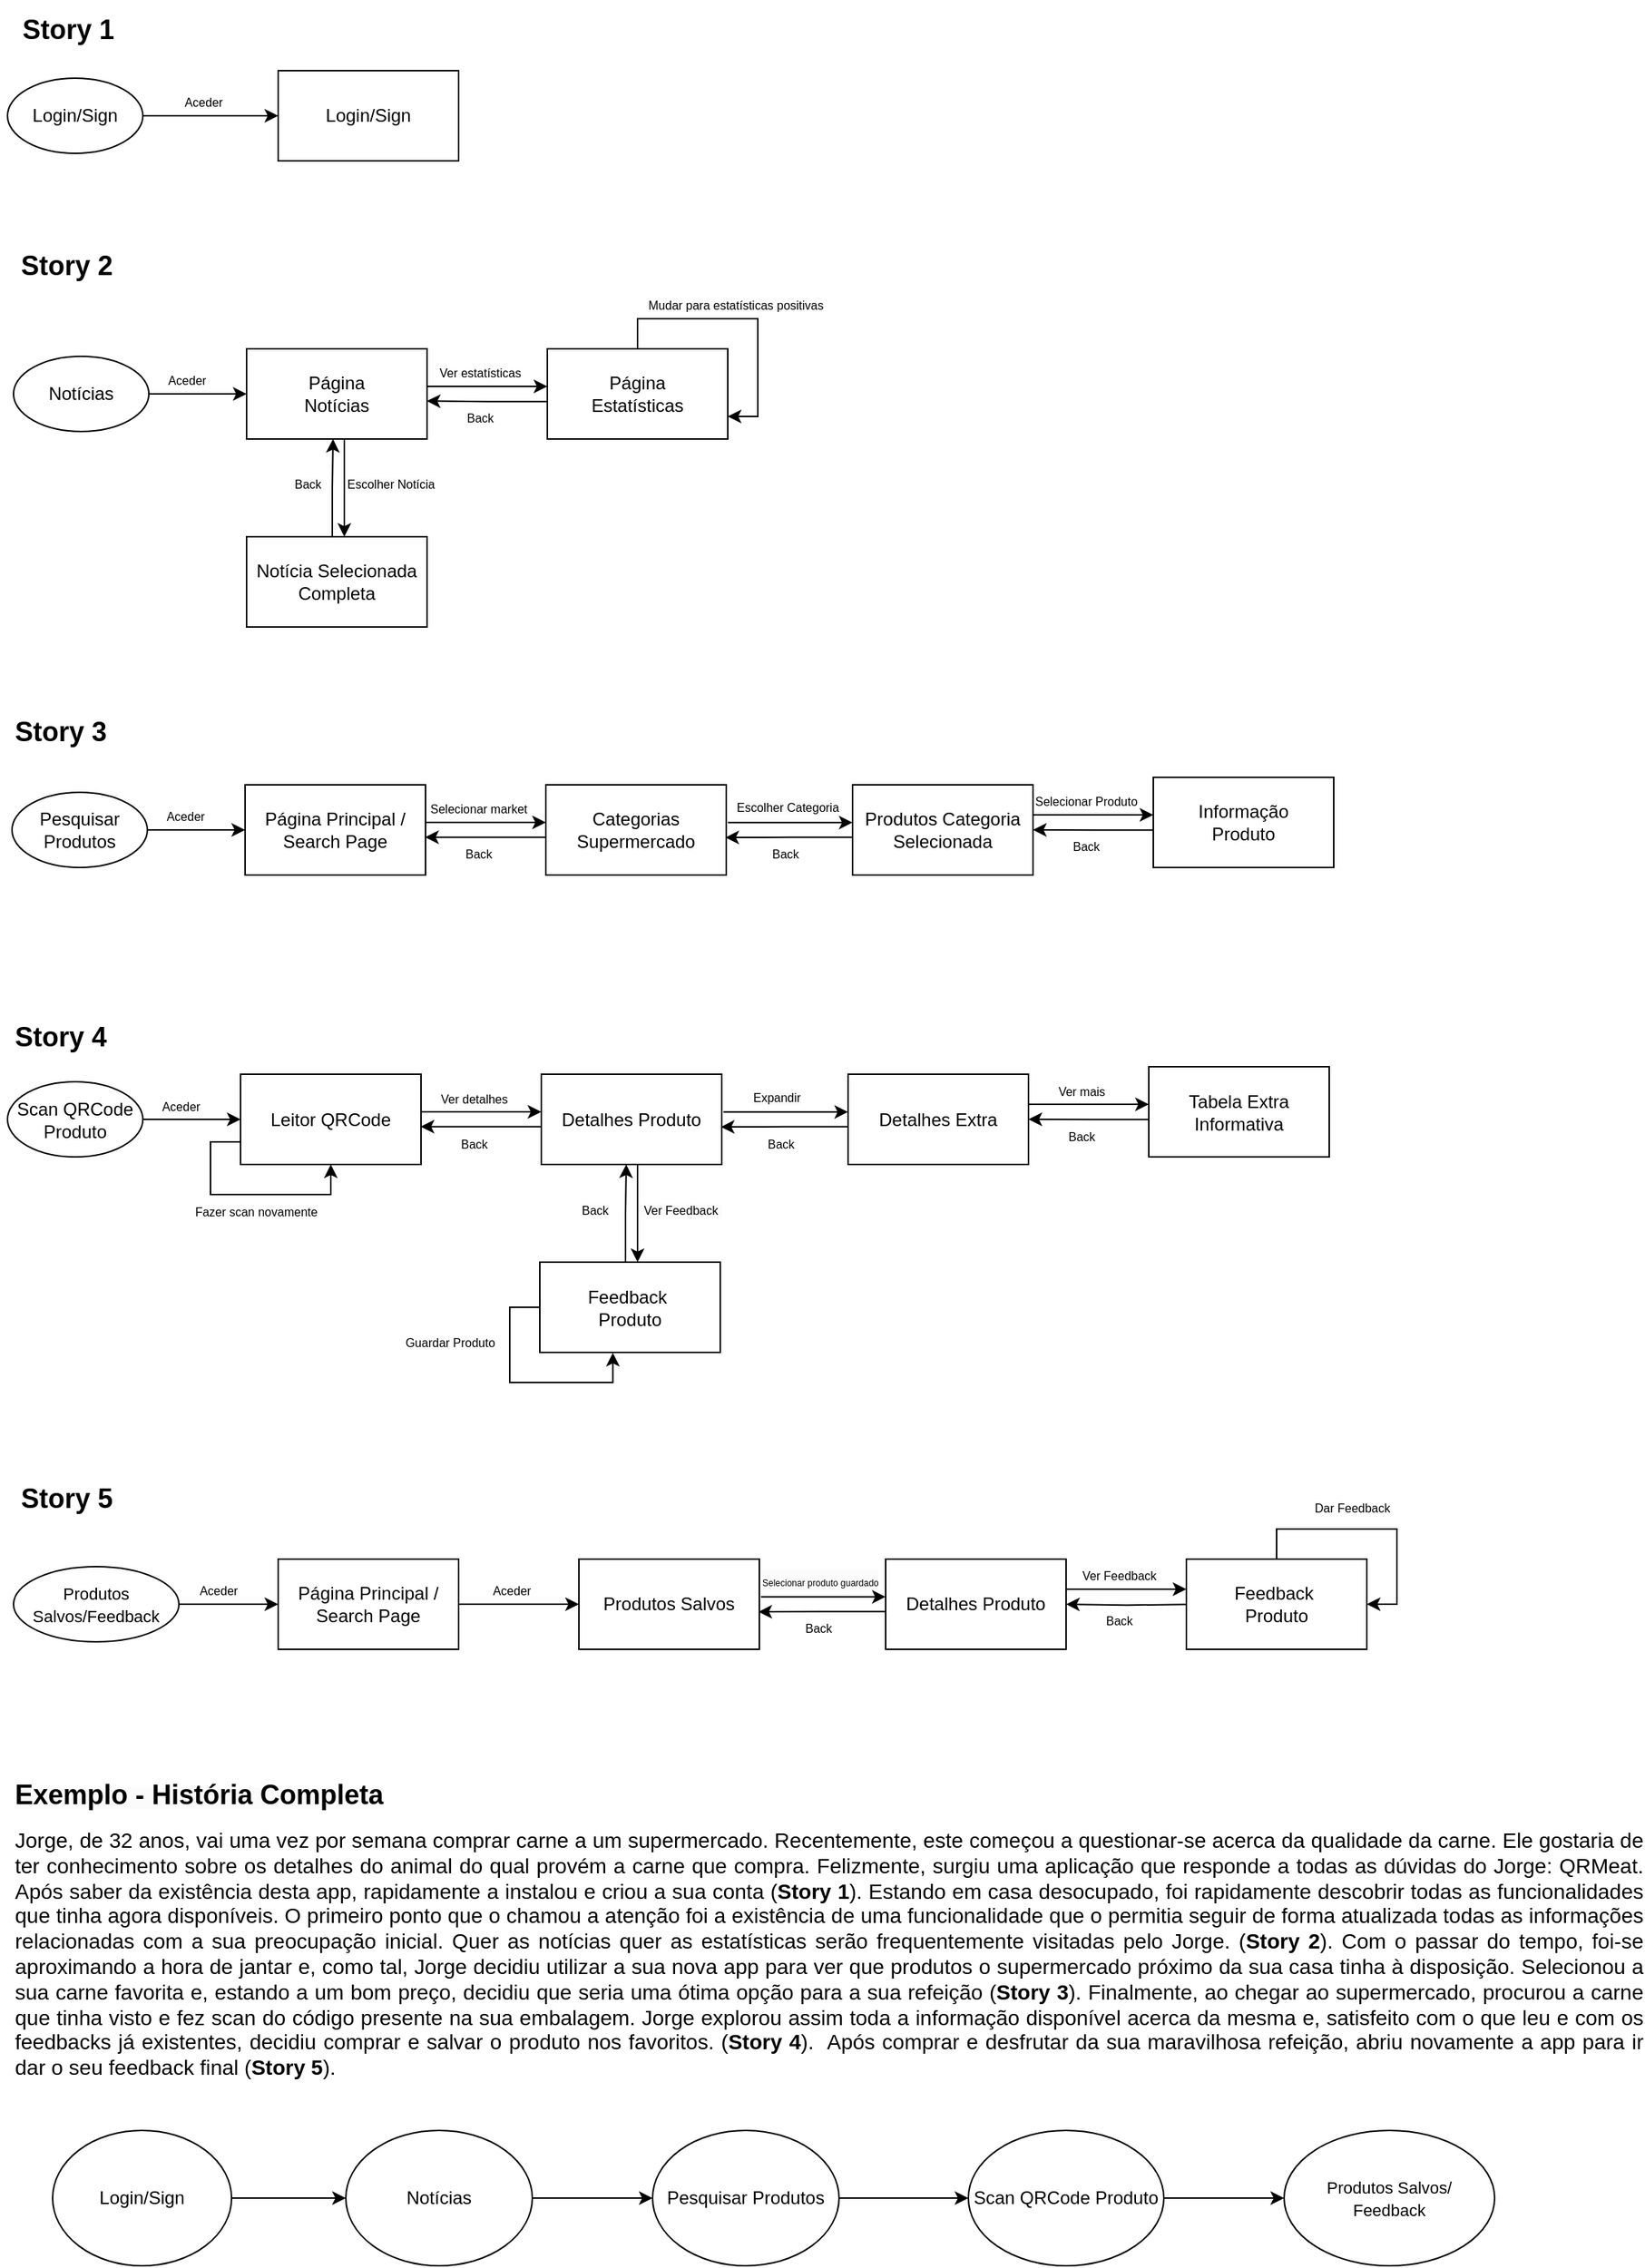 <mxfile version="24.2.3" type="google">
  <diagram name="Página-1" id="BfALUsEX3Otc0U0BP-el">
    <mxGraphModel dx="1643" dy="700" grid="1" gridSize="10" guides="1" tooltips="1" connect="1" arrows="1" fold="1" page="1" pageScale="1" pageWidth="1169" pageHeight="1654" math="0" shadow="0">
      <root>
        <mxCell id="0" />
        <mxCell id="1" parent="0" />
        <mxCell id="qHd36HjmuWvCK6pgJUqW-3" value="" style="edgeStyle=orthogonalEdgeStyle;rounded=0;orthogonalLoop=1;jettySize=auto;html=1;" parent="1" source="qHd36HjmuWvCK6pgJUqW-1" target="qHd36HjmuWvCK6pgJUqW-2" edge="1">
          <mxGeometry relative="1" as="geometry" />
        </mxCell>
        <mxCell id="qHd36HjmuWvCK6pgJUqW-1" value="Login/Sign" style="ellipse;whiteSpace=wrap;html=1;" parent="1" vertex="1">
          <mxGeometry x="31" y="75" width="90" height="50" as="geometry" />
        </mxCell>
        <mxCell id="qHd36HjmuWvCK6pgJUqW-2" value="Login/Sign" style="whiteSpace=wrap;html=1;" parent="1" vertex="1">
          <mxGeometry x="211" y="70" width="120" height="60" as="geometry" />
        </mxCell>
        <mxCell id="qHd36HjmuWvCK6pgJUqW-4" value="&lt;font style=&quot;font-size: 8px;&quot;&gt;Aceder&lt;/font&gt;" style="text;html=1;align=center;verticalAlign=middle;resizable=0;points=[];autosize=1;strokeColor=none;fillColor=none;" parent="1" vertex="1">
          <mxGeometry x="136" y="75" width="50" height="30" as="geometry" />
        </mxCell>
        <mxCell id="qHd36HjmuWvCK6pgJUqW-8" value="" style="edgeStyle=orthogonalEdgeStyle;rounded=0;orthogonalLoop=1;jettySize=auto;html=1;" parent="1" source="qHd36HjmuWvCK6pgJUqW-6" target="qHd36HjmuWvCK6pgJUqW-7" edge="1">
          <mxGeometry relative="1" as="geometry" />
        </mxCell>
        <mxCell id="qHd36HjmuWvCK6pgJUqW-6" value="Notícias" style="ellipse;whiteSpace=wrap;html=1;" parent="1" vertex="1">
          <mxGeometry x="35" y="260" width="90" height="50" as="geometry" />
        </mxCell>
        <mxCell id="qHd36HjmuWvCK6pgJUqW-10" value="" style="edgeStyle=orthogonalEdgeStyle;rounded=0;orthogonalLoop=1;jettySize=auto;html=1;" parent="1" source="qHd36HjmuWvCK6pgJUqW-7" target="qHd36HjmuWvCK6pgJUqW-9" edge="1">
          <mxGeometry relative="1" as="geometry">
            <Array as="points">
              <mxPoint x="365" y="280" />
              <mxPoint x="365" y="280" />
            </Array>
          </mxGeometry>
        </mxCell>
        <mxCell id="qHd36HjmuWvCK6pgJUqW-18" style="edgeStyle=orthogonalEdgeStyle;rounded=0;orthogonalLoop=1;jettySize=auto;html=1;" parent="1" edge="1">
          <mxGeometry relative="1" as="geometry">
            <mxPoint x="255" y="380.0" as="targetPoint" />
            <mxPoint x="255" y="315.0" as="sourcePoint" />
            <Array as="points">
              <mxPoint x="255" y="350" />
              <mxPoint x="255" y="350" />
            </Array>
          </mxGeometry>
        </mxCell>
        <mxCell id="qHd36HjmuWvCK6pgJUqW-7" value="&lt;div&gt;&lt;br&gt;&lt;/div&gt;&lt;div&gt;Página&lt;/div&gt;&lt;div&gt;Notícias&lt;/div&gt;&lt;div&gt;&lt;br&gt;&lt;/div&gt;" style="whiteSpace=wrap;html=1;" parent="1" vertex="1">
          <mxGeometry x="190" y="255" width="120" height="60" as="geometry" />
        </mxCell>
        <mxCell id="qHd36HjmuWvCK6pgJUqW-11" style="edgeStyle=orthogonalEdgeStyle;rounded=0;orthogonalLoop=1;jettySize=auto;html=1;entryX=0.999;entryY=0.579;entryDx=0;entryDy=0;entryPerimeter=0;exitX=0.003;exitY=0.585;exitDx=0;exitDy=0;exitPerimeter=0;" parent="1" source="qHd36HjmuWvCK6pgJUqW-9" target="qHd36HjmuWvCK6pgJUqW-7" edge="1">
          <mxGeometry relative="1" as="geometry">
            <mxPoint x="389" y="290" as="sourcePoint" />
            <mxPoint x="315" y="290" as="targetPoint" />
          </mxGeometry>
        </mxCell>
        <mxCell id="qHd36HjmuWvCK6pgJUqW-9" value="&lt;div&gt;&lt;br&gt;&lt;/div&gt;&lt;div&gt;Página&lt;/div&gt;&lt;div&gt;Estatísticas&lt;/div&gt;&lt;div&gt;&lt;br&gt;&lt;/div&gt;" style="whiteSpace=wrap;html=1;" parent="1" vertex="1">
          <mxGeometry x="390" y="255" width="120" height="60" as="geometry" />
        </mxCell>
        <mxCell id="qHd36HjmuWvCK6pgJUqW-12" value="&lt;font style=&quot;font-size: 8px;&quot;&gt;Ver estatísticas&lt;/font&gt;" style="text;html=1;align=center;verticalAlign=middle;resizable=0;points=[];autosize=1;strokeColor=none;fillColor=none;" parent="1" vertex="1">
          <mxGeometry x="305" y="255" width="80" height="30" as="geometry" />
        </mxCell>
        <mxCell id="qHd36HjmuWvCK6pgJUqW-13" value="&lt;font style=&quot;font-size: 8px;&quot;&gt;Back&lt;/font&gt;" style="text;html=1;align=center;verticalAlign=middle;resizable=0;points=[];autosize=1;strokeColor=none;fillColor=none;" parent="1" vertex="1">
          <mxGeometry x="325" y="285" width="40" height="30" as="geometry" />
        </mxCell>
        <mxCell id="qHd36HjmuWvCK6pgJUqW-14" value="&lt;span style=&quot;font-size: 8px;&quot;&gt;Aceder&lt;/span&gt;" style="text;html=1;align=center;verticalAlign=middle;resizable=0;points=[];autosize=1;strokeColor=none;fillColor=none;" parent="1" vertex="1">
          <mxGeometry x="125" y="260" width="50" height="30" as="geometry" />
        </mxCell>
        <mxCell id="qHd36HjmuWvCK6pgJUqW-16" style="edgeStyle=orthogonalEdgeStyle;rounded=0;orthogonalLoop=1;jettySize=auto;html=1;entryX=1;entryY=0.75;entryDx=0;entryDy=0;" parent="1" source="qHd36HjmuWvCK6pgJUqW-9" target="qHd36HjmuWvCK6pgJUqW-9" edge="1">
          <mxGeometry relative="1" as="geometry" />
        </mxCell>
        <mxCell id="qHd36HjmuWvCK6pgJUqW-17" value="&lt;font style=&quot;font-size: 8px;&quot;&gt;Mudar para estatísticas positivas&lt;/font&gt;" style="text;html=1;align=center;verticalAlign=middle;resizable=0;points=[];autosize=1;strokeColor=none;fillColor=none;" parent="1" vertex="1">
          <mxGeometry x="445" y="210" width="140" height="30" as="geometry" />
        </mxCell>
        <mxCell id="qHd36HjmuWvCK6pgJUqW-20" style="edgeStyle=orthogonalEdgeStyle;rounded=0;orthogonalLoop=1;jettySize=auto;html=1;entryX=0.458;entryY=1;entryDx=0;entryDy=0;entryPerimeter=0;" parent="1" edge="1">
          <mxGeometry relative="1" as="geometry">
            <mxPoint x="252.52" y="380" as="sourcePoint" />
            <mxPoint x="247.48" y="315" as="targetPoint" />
            <Array as="points">
              <mxPoint x="247" y="380" />
              <mxPoint x="247" y="348" />
              <mxPoint x="248" y="348" />
            </Array>
          </mxGeometry>
        </mxCell>
        <mxCell id="qHd36HjmuWvCK6pgJUqW-19" value="&lt;div&gt;Notícia Selecionada Completa&lt;/div&gt;" style="whiteSpace=wrap;html=1;" parent="1" vertex="1">
          <mxGeometry x="190" y="380" width="120" height="60" as="geometry" />
        </mxCell>
        <mxCell id="qHd36HjmuWvCK6pgJUqW-21" value="&lt;span style=&quot;color: rgb(0, 0, 0); font-family: Helvetica; font-size: 8px; font-style: normal; font-variant-ligatures: normal; font-variant-caps: normal; font-weight: 400; letter-spacing: normal; orphans: 2; text-align: center; text-indent: 0px; text-transform: none; widows: 2; word-spacing: 0px; -webkit-text-stroke-width: 0px; white-space: nowrap; background-color: rgb(251, 251, 251); text-decoration-thickness: initial; text-decoration-style: initial; text-decoration-color: initial; display: inline !important; float: none;&quot;&gt;Escolher Notícia&lt;/span&gt;" style="text;whiteSpace=wrap;html=1;" parent="1" vertex="1">
          <mxGeometry x="255" y="330" width="90" height="40" as="geometry" />
        </mxCell>
        <mxCell id="qHd36HjmuWvCK6pgJUqW-22" value="&lt;span style=&quot;color: rgb(0, 0, 0); font-family: Helvetica; font-size: 8px; font-style: normal; font-variant-ligatures: normal; font-variant-caps: normal; font-weight: 400; letter-spacing: normal; orphans: 2; text-align: center; text-indent: 0px; text-transform: none; widows: 2; word-spacing: 0px; -webkit-text-stroke-width: 0px; white-space: nowrap; background-color: rgb(251, 251, 251); text-decoration-thickness: initial; text-decoration-style: initial; text-decoration-color: initial; display: inline !important; float: none;&quot;&gt;Back&lt;/span&gt;" style="text;whiteSpace=wrap;html=1;" parent="1" vertex="1">
          <mxGeometry x="220" y="330" width="90" height="40" as="geometry" />
        </mxCell>
        <mxCell id="qHd36HjmuWvCK6pgJUqW-54" value="" style="edgeStyle=orthogonalEdgeStyle;rounded=0;orthogonalLoop=1;jettySize=auto;html=1;" parent="1" source="qHd36HjmuWvCK6pgJUqW-55" target="qHd36HjmuWvCK6pgJUqW-58" edge="1">
          <mxGeometry relative="1" as="geometry" />
        </mxCell>
        <mxCell id="qHd36HjmuWvCK6pgJUqW-55" value="Pesquisar Produtos" style="ellipse;whiteSpace=wrap;html=1;" parent="1" vertex="1">
          <mxGeometry x="34" y="550" width="90" height="50" as="geometry" />
        </mxCell>
        <mxCell id="qHd36HjmuWvCK6pgJUqW-56" value="" style="edgeStyle=orthogonalEdgeStyle;rounded=0;orthogonalLoop=1;jettySize=auto;html=1;" parent="1" source="qHd36HjmuWvCK6pgJUqW-58" target="qHd36HjmuWvCK6pgJUqW-60" edge="1">
          <mxGeometry relative="1" as="geometry">
            <Array as="points">
              <mxPoint x="364" y="570" />
              <mxPoint x="364" y="570" />
            </Array>
          </mxGeometry>
        </mxCell>
        <mxCell id="qHd36HjmuWvCK6pgJUqW-58" value="&lt;div&gt;Página Principal / Search Page&lt;/div&gt;" style="whiteSpace=wrap;html=1;" parent="1" vertex="1">
          <mxGeometry x="189" y="545" width="120" height="60" as="geometry" />
        </mxCell>
        <mxCell id="qHd36HjmuWvCK6pgJUqW-59" style="edgeStyle=orthogonalEdgeStyle;rounded=0;orthogonalLoop=1;jettySize=auto;html=1;entryX=0.998;entryY=0.581;entryDx=0;entryDy=0;entryPerimeter=0;exitX=0.042;exitY=0.581;exitDx=0;exitDy=0;exitPerimeter=0;" parent="1" source="qHd36HjmuWvCK6pgJUqW-60" target="qHd36HjmuWvCK6pgJUqW-58" edge="1">
          <mxGeometry relative="1" as="geometry">
            <mxPoint x="388" y="580" as="sourcePoint" />
            <mxPoint x="314" y="580" as="targetPoint" />
          </mxGeometry>
        </mxCell>
        <mxCell id="qHd36HjmuWvCK6pgJUqW-60" value="&lt;div&gt;Categorias Supermercado&lt;/div&gt;" style="whiteSpace=wrap;html=1;" parent="1" vertex="1">
          <mxGeometry x="389" y="545" width="120" height="60" as="geometry" />
        </mxCell>
        <mxCell id="qHd36HjmuWvCK6pgJUqW-61" value="&lt;font style=&quot;font-size: 8px;&quot;&gt;Selecionar market&lt;/font&gt;" style="text;html=1;align=center;verticalAlign=middle;resizable=0;points=[];autosize=1;strokeColor=none;fillColor=none;" parent="1" vertex="1">
          <mxGeometry x="299" y="545" width="90" height="30" as="geometry" />
        </mxCell>
        <mxCell id="qHd36HjmuWvCK6pgJUqW-62" value="&lt;font style=&quot;font-size: 8px;&quot;&gt;Back&lt;/font&gt;" style="text;html=1;align=center;verticalAlign=middle;resizable=0;points=[];autosize=1;strokeColor=none;fillColor=none;" parent="1" vertex="1">
          <mxGeometry x="324" y="575" width="40" height="30" as="geometry" />
        </mxCell>
        <mxCell id="qHd36HjmuWvCK6pgJUqW-63" value="&lt;span style=&quot;font-size: 8px;&quot;&gt;Aceder&lt;/span&gt;" style="text;html=1;align=center;verticalAlign=middle;resizable=0;points=[];autosize=1;strokeColor=none;fillColor=none;" parent="1" vertex="1">
          <mxGeometry x="124" y="550" width="50" height="30" as="geometry" />
        </mxCell>
        <mxCell id="qHd36HjmuWvCK6pgJUqW-81" value="&lt;span style=&quot;color: rgb(0, 0, 0); font-family: Helvetica; font-size: 8px; font-style: normal; font-variant-ligatures: normal; font-variant-caps: normal; font-weight: 400; letter-spacing: normal; orphans: 2; text-align: center; text-indent: 0px; text-transform: none; widows: 2; word-spacing: 0px; -webkit-text-stroke-width: 0px; white-space: nowrap; background-color: rgb(251, 251, 251); text-decoration-thickness: initial; text-decoration-style: initial; text-decoration-color: initial; display: inline !important; float: none;&quot;&gt;Escolher Categoria&lt;/span&gt;" style="text;whiteSpace=wrap;html=1;" parent="1" vertex="1">
          <mxGeometry x="514" y="545" width="90" height="40" as="geometry" />
        </mxCell>
        <mxCell id="qHd36HjmuWvCK6pgJUqW-87" value="" style="edgeStyle=orthogonalEdgeStyle;rounded=0;orthogonalLoop=1;jettySize=auto;html=1;exitX=1.009;exitY=0.418;exitDx=0;exitDy=0;exitPerimeter=0;" parent="1" source="qHd36HjmuWvCK6pgJUqW-60" target="qHd36HjmuWvCK6pgJUqW-89" edge="1">
          <mxGeometry relative="1" as="geometry">
            <Array as="points">
              <mxPoint x="574" y="570" />
              <mxPoint x="574" y="570" />
            </Array>
            <mxPoint x="514" y="570" as="sourcePoint" />
          </mxGeometry>
        </mxCell>
        <mxCell id="qHd36HjmuWvCK6pgJUqW-88" style="edgeStyle=orthogonalEdgeStyle;rounded=0;orthogonalLoop=1;jettySize=auto;html=1;exitX=0.042;exitY=0.581;exitDx=0;exitDy=0;exitPerimeter=0;entryX=0.995;entryY=0.584;entryDx=0;entryDy=0;entryPerimeter=0;" parent="1" source="qHd36HjmuWvCK6pgJUqW-89" target="qHd36HjmuWvCK6pgJUqW-60" edge="1">
          <mxGeometry relative="1" as="geometry">
            <mxPoint x="592" y="580" as="sourcePoint" />
            <mxPoint x="514" y="580" as="targetPoint" />
          </mxGeometry>
        </mxCell>
        <mxCell id="qHd36HjmuWvCK6pgJUqW-89" value="Produtos Categoria Selecionada" style="whiteSpace=wrap;html=1;" parent="1" vertex="1">
          <mxGeometry x="593" y="545" width="120" height="60" as="geometry" />
        </mxCell>
        <mxCell id="qHd36HjmuWvCK6pgJUqW-91" value="&lt;font style=&quot;font-size: 8px;&quot;&gt;Back&lt;/font&gt;" style="text;html=1;align=center;verticalAlign=middle;resizable=0;points=[];autosize=1;strokeColor=none;fillColor=none;" parent="1" vertex="1">
          <mxGeometry x="528" y="575" width="40" height="30" as="geometry" />
        </mxCell>
        <mxCell id="qHd36HjmuWvCK6pgJUqW-92" value="" style="edgeStyle=orthogonalEdgeStyle;rounded=0;orthogonalLoop=1;jettySize=auto;html=1;" parent="1" target="qHd36HjmuWvCK6pgJUqW-94" edge="1">
          <mxGeometry relative="1" as="geometry">
            <mxPoint x="713" y="565" as="sourcePoint" />
            <Array as="points">
              <mxPoint x="768" y="565" />
              <mxPoint x="768" y="565" />
            </Array>
          </mxGeometry>
        </mxCell>
        <mxCell id="qHd36HjmuWvCK6pgJUqW-93" style="edgeStyle=orthogonalEdgeStyle;rounded=0;orthogonalLoop=1;jettySize=auto;html=1;entryX=0.999;entryY=0.579;entryDx=0;entryDy=0;entryPerimeter=0;exitX=0.003;exitY=0.585;exitDx=0;exitDy=0;exitPerimeter=0;" parent="1" source="qHd36HjmuWvCK6pgJUqW-94" edge="1">
          <mxGeometry relative="1" as="geometry">
            <mxPoint x="792" y="575" as="sourcePoint" />
            <mxPoint x="713" y="575" as="targetPoint" />
          </mxGeometry>
        </mxCell>
        <mxCell id="qHd36HjmuWvCK6pgJUqW-94" value="&lt;div&gt;Informação&lt;/div&gt;&lt;div&gt;Produto&lt;/div&gt;" style="whiteSpace=wrap;html=1;" parent="1" vertex="1">
          <mxGeometry x="793" y="540" width="120" height="60" as="geometry" />
        </mxCell>
        <mxCell id="qHd36HjmuWvCK6pgJUqW-95" value="&lt;font style=&quot;font-size: 8px;&quot;&gt;Back&lt;/font&gt;" style="text;html=1;align=center;verticalAlign=middle;resizable=0;points=[];autosize=1;strokeColor=none;fillColor=none;" parent="1" vertex="1">
          <mxGeometry x="728" y="570" width="40" height="30" as="geometry" />
        </mxCell>
        <mxCell id="qHd36HjmuWvCK6pgJUqW-98" value="&lt;span style=&quot;font-size: 8px;&quot;&gt;Selecionar Produto&lt;/span&gt;" style="text;html=1;align=center;verticalAlign=middle;resizable=0;points=[];autosize=1;strokeColor=none;fillColor=none;" parent="1" vertex="1">
          <mxGeometry x="703" y="540" width="90" height="30" as="geometry" />
        </mxCell>
        <mxCell id="qHd36HjmuWvCK6pgJUqW-110" value="" style="edgeStyle=orthogonalEdgeStyle;rounded=0;orthogonalLoop=1;jettySize=auto;html=1;" parent="1" source="qHd36HjmuWvCK6pgJUqW-111" target="qHd36HjmuWvCK6pgJUqW-113" edge="1">
          <mxGeometry relative="1" as="geometry" />
        </mxCell>
        <mxCell id="qHd36HjmuWvCK6pgJUqW-111" value="Scan QRCode Produto" style="ellipse;whiteSpace=wrap;html=1;" parent="1" vertex="1">
          <mxGeometry x="31" y="742.5" width="90" height="50" as="geometry" />
        </mxCell>
        <mxCell id="qHd36HjmuWvCK6pgJUqW-112" value="" style="edgeStyle=orthogonalEdgeStyle;rounded=0;orthogonalLoop=1;jettySize=auto;html=1;" parent="1" source="qHd36HjmuWvCK6pgJUqW-113" target="qHd36HjmuWvCK6pgJUqW-115" edge="1">
          <mxGeometry relative="1" as="geometry">
            <Array as="points">
              <mxPoint x="361" y="762.5" />
              <mxPoint x="361" y="762.5" />
            </Array>
          </mxGeometry>
        </mxCell>
        <mxCell id="qHd36HjmuWvCK6pgJUqW-113" value="&lt;div&gt;Leitor QRCode&lt;/div&gt;" style="whiteSpace=wrap;html=1;" parent="1" vertex="1">
          <mxGeometry x="186" y="737.5" width="120" height="60" as="geometry" />
        </mxCell>
        <mxCell id="qHd36HjmuWvCK6pgJUqW-114" style="edgeStyle=orthogonalEdgeStyle;rounded=0;orthogonalLoop=1;jettySize=auto;html=1;entryX=0.998;entryY=0.581;entryDx=0;entryDy=0;entryPerimeter=0;exitX=0.042;exitY=0.581;exitDx=0;exitDy=0;exitPerimeter=0;" parent="1" source="qHd36HjmuWvCK6pgJUqW-115" target="qHd36HjmuWvCK6pgJUqW-113" edge="1">
          <mxGeometry relative="1" as="geometry">
            <mxPoint x="385" y="772.5" as="sourcePoint" />
            <mxPoint x="311" y="772.5" as="targetPoint" />
          </mxGeometry>
        </mxCell>
        <mxCell id="qHd36HjmuWvCK6pgJUqW-115" value="&lt;div&gt;Detalhes Produto&lt;/div&gt;" style="whiteSpace=wrap;html=1;" parent="1" vertex="1">
          <mxGeometry x="386" y="737.5" width="120" height="60" as="geometry" />
        </mxCell>
        <mxCell id="qHd36HjmuWvCK6pgJUqW-116" value="&lt;font style=&quot;font-size: 8px;&quot;&gt;Ver detalhes&lt;/font&gt;" style="text;html=1;align=center;verticalAlign=middle;resizable=0;points=[];autosize=1;strokeColor=none;fillColor=none;" parent="1" vertex="1">
          <mxGeometry x="306" y="737.5" width="70" height="30" as="geometry" />
        </mxCell>
        <mxCell id="qHd36HjmuWvCK6pgJUqW-117" value="&lt;font style=&quot;font-size: 8px;&quot;&gt;Back&lt;/font&gt;" style="text;html=1;align=center;verticalAlign=middle;resizable=0;points=[];autosize=1;strokeColor=none;fillColor=none;" parent="1" vertex="1">
          <mxGeometry x="321" y="767.5" width="40" height="30" as="geometry" />
        </mxCell>
        <mxCell id="qHd36HjmuWvCK6pgJUqW-118" value="&lt;span style=&quot;font-size: 8px;&quot;&gt;Aceder&lt;/span&gt;" style="text;html=1;align=center;verticalAlign=middle;resizable=0;points=[];autosize=1;strokeColor=none;fillColor=none;" parent="1" vertex="1">
          <mxGeometry x="121" y="742.5" width="50" height="30" as="geometry" />
        </mxCell>
        <mxCell id="qHd36HjmuWvCK6pgJUqW-119" value="&lt;span style=&quot;color: rgb(0, 0, 0); font-family: Helvetica; font-size: 8px; font-style: normal; font-variant-ligatures: normal; font-variant-caps: normal; font-weight: 400; letter-spacing: normal; orphans: 2; text-align: center; text-indent: 0px; text-transform: none; widows: 2; word-spacing: 0px; -webkit-text-stroke-width: 0px; white-space: nowrap; background-color: rgb(251, 251, 251); text-decoration-thickness: initial; text-decoration-style: initial; text-decoration-color: initial; display: inline !important; float: none;&quot;&gt;Expandir&lt;/span&gt;" style="text;whiteSpace=wrap;html=1;" parent="1" vertex="1">
          <mxGeometry x="525" y="737.5" width="90" height="40" as="geometry" />
        </mxCell>
        <mxCell id="qHd36HjmuWvCK6pgJUqW-120" value="" style="edgeStyle=orthogonalEdgeStyle;rounded=0;orthogonalLoop=1;jettySize=auto;html=1;exitX=1.009;exitY=0.418;exitDx=0;exitDy=0;exitPerimeter=0;" parent="1" source="qHd36HjmuWvCK6pgJUqW-115" target="qHd36HjmuWvCK6pgJUqW-122" edge="1">
          <mxGeometry relative="1" as="geometry">
            <Array as="points">
              <mxPoint x="571" y="762.5" />
              <mxPoint x="571" y="762.5" />
            </Array>
            <mxPoint x="511" y="762.5" as="sourcePoint" />
          </mxGeometry>
        </mxCell>
        <mxCell id="qHd36HjmuWvCK6pgJUqW-121" style="edgeStyle=orthogonalEdgeStyle;rounded=0;orthogonalLoop=1;jettySize=auto;html=1;exitX=0.042;exitY=0.581;exitDx=0;exitDy=0;exitPerimeter=0;entryX=0.995;entryY=0.584;entryDx=0;entryDy=0;entryPerimeter=0;" parent="1" source="qHd36HjmuWvCK6pgJUqW-122" target="qHd36HjmuWvCK6pgJUqW-115" edge="1">
          <mxGeometry relative="1" as="geometry">
            <mxPoint x="589" y="772.5" as="sourcePoint" />
            <mxPoint x="511" y="772.5" as="targetPoint" />
          </mxGeometry>
        </mxCell>
        <mxCell id="qHd36HjmuWvCK6pgJUqW-122" value="Detalhes Extra" style="whiteSpace=wrap;html=1;" parent="1" vertex="1">
          <mxGeometry x="590" y="737.5" width="120" height="60" as="geometry" />
        </mxCell>
        <mxCell id="qHd36HjmuWvCK6pgJUqW-123" value="&lt;font style=&quot;font-size: 8px;&quot;&gt;Back&lt;/font&gt;" style="text;html=1;align=center;verticalAlign=middle;resizable=0;points=[];autosize=1;strokeColor=none;fillColor=none;" parent="1" vertex="1">
          <mxGeometry x="525" y="767.5" width="40" height="30" as="geometry" />
        </mxCell>
        <mxCell id="qHd36HjmuWvCK6pgJUqW-124" value="" style="edgeStyle=orthogonalEdgeStyle;rounded=0;orthogonalLoop=1;jettySize=auto;html=1;" parent="1" target="qHd36HjmuWvCK6pgJUqW-126" edge="1">
          <mxGeometry relative="1" as="geometry">
            <mxPoint x="710" y="757.5" as="sourcePoint" />
            <Array as="points">
              <mxPoint x="765" y="757.5" />
              <mxPoint x="765" y="757.5" />
            </Array>
          </mxGeometry>
        </mxCell>
        <mxCell id="qHd36HjmuWvCK6pgJUqW-125" style="edgeStyle=orthogonalEdgeStyle;rounded=0;orthogonalLoop=1;jettySize=auto;html=1;entryX=0.999;entryY=0.579;entryDx=0;entryDy=0;entryPerimeter=0;exitX=0.003;exitY=0.585;exitDx=0;exitDy=0;exitPerimeter=0;" parent="1" source="qHd36HjmuWvCK6pgJUqW-126" edge="1">
          <mxGeometry relative="1" as="geometry">
            <mxPoint x="789" y="767.5" as="sourcePoint" />
            <mxPoint x="710" y="767.5" as="targetPoint" />
          </mxGeometry>
        </mxCell>
        <mxCell id="qHd36HjmuWvCK6pgJUqW-126" value="Tabela Extra Informativa" style="whiteSpace=wrap;html=1;" parent="1" vertex="1">
          <mxGeometry x="790" y="732.5" width="120" height="60" as="geometry" />
        </mxCell>
        <mxCell id="qHd36HjmuWvCK6pgJUqW-127" value="&lt;font style=&quot;font-size: 8px;&quot;&gt;Back&lt;/font&gt;" style="text;html=1;align=center;verticalAlign=middle;resizable=0;points=[];autosize=1;strokeColor=none;fillColor=none;" parent="1" vertex="1">
          <mxGeometry x="725" y="762.5" width="40" height="30" as="geometry" />
        </mxCell>
        <mxCell id="qHd36HjmuWvCK6pgJUqW-128" value="&lt;span style=&quot;font-size: 8px;&quot;&gt;Ver mais&lt;/span&gt;" style="text;html=1;align=center;verticalAlign=middle;resizable=0;points=[];autosize=1;strokeColor=none;fillColor=none;" parent="1" vertex="1">
          <mxGeometry x="720" y="732.5" width="50" height="30" as="geometry" />
        </mxCell>
        <mxCell id="qHd36HjmuWvCK6pgJUqW-131" style="edgeStyle=orthogonalEdgeStyle;rounded=0;orthogonalLoop=1;jettySize=auto;html=1;exitX=0;exitY=0.75;exitDx=0;exitDy=0;entryX=0.5;entryY=1;entryDx=0;entryDy=0;" parent="1" source="qHd36HjmuWvCK6pgJUqW-113" target="qHd36HjmuWvCK6pgJUqW-113" edge="1">
          <mxGeometry relative="1" as="geometry" />
        </mxCell>
        <mxCell id="qHd36HjmuWvCK6pgJUqW-132" value="&lt;span style=&quot;font-size: 8px;&quot;&gt;Fazer scan novamente&lt;/span&gt;" style="text;html=1;align=center;verticalAlign=middle;resizable=0;points=[];autosize=1;strokeColor=none;fillColor=none;" parent="1" vertex="1">
          <mxGeometry x="146" y="812.5" width="100" height="30" as="geometry" />
        </mxCell>
        <mxCell id="qHd36HjmuWvCK6pgJUqW-156" style="edgeStyle=orthogonalEdgeStyle;rounded=0;orthogonalLoop=1;jettySize=auto;html=1;exitX=1;exitY=0.5;exitDx=0;exitDy=0;entryX=0;entryY=0.5;entryDx=0;entryDy=0;" parent="1" source="qHd36HjmuWvCK6pgJUqW-134" target="qHd36HjmuWvCK6pgJUqW-136" edge="1">
          <mxGeometry relative="1" as="geometry" />
        </mxCell>
        <mxCell id="qHd36HjmuWvCK6pgJUqW-134" value="&lt;font style=&quot;font-size: 11px;&quot;&gt;Produtos Salvos/Feedback&lt;/font&gt;" style="ellipse;whiteSpace=wrap;html=1;" parent="1" vertex="1">
          <mxGeometry x="35" y="1065" width="110" height="50" as="geometry" />
        </mxCell>
        <mxCell id="qHd36HjmuWvCK6pgJUqW-135" value="" style="edgeStyle=orthogonalEdgeStyle;rounded=0;orthogonalLoop=1;jettySize=auto;html=1;" parent="1" source="qHd36HjmuWvCK6pgJUqW-136" target="qHd36HjmuWvCK6pgJUqW-138" edge="1">
          <mxGeometry relative="1" as="geometry">
            <Array as="points">
              <mxPoint x="375" y="1090.5" />
              <mxPoint x="375" y="1090.5" />
            </Array>
          </mxGeometry>
        </mxCell>
        <mxCell id="qHd36HjmuWvCK6pgJUqW-136" value="Página Principal / Search Page" style="whiteSpace=wrap;html=1;" parent="1" vertex="1">
          <mxGeometry x="211" y="1060" width="120" height="60" as="geometry" />
        </mxCell>
        <mxCell id="qHd36HjmuWvCK6pgJUqW-138" value="&lt;div&gt;Produtos Salvos&lt;/div&gt;" style="whiteSpace=wrap;html=1;" parent="1" vertex="1">
          <mxGeometry x="411" y="1060" width="120" height="60" as="geometry" />
        </mxCell>
        <mxCell id="qHd36HjmuWvCK6pgJUqW-139" value="&lt;font style=&quot;font-size: 8px;&quot;&gt;Aceder&lt;/font&gt;" style="text;html=1;align=center;verticalAlign=middle;resizable=0;points=[];autosize=1;strokeColor=none;fillColor=none;" parent="1" vertex="1">
          <mxGeometry x="341" y="1065" width="50" height="30" as="geometry" />
        </mxCell>
        <mxCell id="qHd36HjmuWvCK6pgJUqW-141" value="&lt;span style=&quot;font-size: 8px;&quot;&gt;Aceder&lt;/span&gt;" style="text;html=1;align=center;verticalAlign=middle;resizable=0;points=[];autosize=1;strokeColor=none;fillColor=none;" parent="1" vertex="1">
          <mxGeometry x="146" y="1065" width="50" height="30" as="geometry" />
        </mxCell>
        <mxCell id="qHd36HjmuWvCK6pgJUqW-142" value="&lt;span style=&quot;color: rgb(0, 0, 0); font-family: Helvetica; font-style: normal; font-variant-ligatures: normal; font-variant-caps: normal; font-weight: 400; letter-spacing: normal; orphans: 2; text-align: center; text-indent: 0px; text-transform: none; widows: 2; word-spacing: 0px; -webkit-text-stroke-width: 0px; white-space: nowrap; background-color: rgb(251, 251, 251); text-decoration-thickness: initial; text-decoration-style: initial; text-decoration-color: initial; float: none; display: inline !important;&quot;&gt;&lt;font style=&quot;font-size: 6px;&quot;&gt;Selecionar produto guardado&lt;/font&gt;&lt;/span&gt;" style="text;whiteSpace=wrap;html=1;" parent="1" vertex="1">
          <mxGeometry x="531" y="1060" width="90" height="40" as="geometry" />
        </mxCell>
        <mxCell id="qHd36HjmuWvCK6pgJUqW-143" value="" style="edgeStyle=orthogonalEdgeStyle;rounded=0;orthogonalLoop=1;jettySize=auto;html=1;exitX=1.009;exitY=0.418;exitDx=0;exitDy=0;exitPerimeter=0;" parent="1" source="qHd36HjmuWvCK6pgJUqW-138" target="qHd36HjmuWvCK6pgJUqW-145" edge="1">
          <mxGeometry relative="1" as="geometry">
            <Array as="points">
              <mxPoint x="596" y="1085" />
              <mxPoint x="596" y="1085" />
            </Array>
            <mxPoint x="536" y="1085" as="sourcePoint" />
          </mxGeometry>
        </mxCell>
        <mxCell id="qHd36HjmuWvCK6pgJUqW-144" style="edgeStyle=orthogonalEdgeStyle;rounded=0;orthogonalLoop=1;jettySize=auto;html=1;exitX=0.042;exitY=0.581;exitDx=0;exitDy=0;exitPerimeter=0;entryX=0.995;entryY=0.584;entryDx=0;entryDy=0;entryPerimeter=0;" parent="1" source="qHd36HjmuWvCK6pgJUqW-145" target="qHd36HjmuWvCK6pgJUqW-138" edge="1">
          <mxGeometry relative="1" as="geometry">
            <mxPoint x="614" y="1095" as="sourcePoint" />
            <mxPoint x="536" y="1095" as="targetPoint" />
          </mxGeometry>
        </mxCell>
        <mxCell id="qHd36HjmuWvCK6pgJUqW-145" value="Detalhes Produto" style="whiteSpace=wrap;html=1;" parent="1" vertex="1">
          <mxGeometry x="615" y="1060" width="120" height="60" as="geometry" />
        </mxCell>
        <mxCell id="qHd36HjmuWvCK6pgJUqW-146" value="&lt;font style=&quot;font-size: 8px;&quot;&gt;Back&lt;/font&gt;" style="text;html=1;align=center;verticalAlign=middle;resizable=0;points=[];autosize=1;strokeColor=none;fillColor=none;" parent="1" vertex="1">
          <mxGeometry x="550" y="1090" width="40" height="30" as="geometry" />
        </mxCell>
        <mxCell id="qHd36HjmuWvCK6pgJUqW-147" value="" style="edgeStyle=orthogonalEdgeStyle;rounded=0;orthogonalLoop=1;jettySize=auto;html=1;" parent="1" edge="1">
          <mxGeometry relative="1" as="geometry">
            <mxPoint x="735" y="1080" as="sourcePoint" />
            <Array as="points">
              <mxPoint x="790" y="1080" />
              <mxPoint x="790" y="1080" />
            </Array>
            <mxPoint x="815.0" y="1080.017" as="targetPoint" />
          </mxGeometry>
        </mxCell>
        <mxCell id="qHd36HjmuWvCK6pgJUqW-148" style="edgeStyle=orthogonalEdgeStyle;rounded=0;orthogonalLoop=1;jettySize=auto;html=1;entryX=0.999;entryY=0.579;entryDx=0;entryDy=0;entryPerimeter=0;exitX=0.003;exitY=0.585;exitDx=0;exitDy=0;exitPerimeter=0;" parent="1" edge="1">
          <mxGeometry relative="1" as="geometry">
            <mxPoint x="815.36" y="1090.1" as="sourcePoint" />
            <mxPoint x="735" y="1090" as="targetPoint" />
          </mxGeometry>
        </mxCell>
        <mxCell id="qHd36HjmuWvCK6pgJUqW-150" value="&lt;font style=&quot;font-size: 8px;&quot;&gt;Back&lt;/font&gt;" style="text;html=1;align=center;verticalAlign=middle;resizable=0;points=[];autosize=1;strokeColor=none;fillColor=none;" parent="1" vertex="1">
          <mxGeometry x="750" y="1085" width="40" height="30" as="geometry" />
        </mxCell>
        <mxCell id="qHd36HjmuWvCK6pgJUqW-151" value="&lt;span style=&quot;font-size: 8px;&quot;&gt;Ver Feedback&lt;/span&gt;" style="text;html=1;align=center;verticalAlign=middle;resizable=0;points=[];autosize=1;strokeColor=none;fillColor=none;" parent="1" vertex="1">
          <mxGeometry x="735" y="1055" width="70" height="30" as="geometry" />
        </mxCell>
        <mxCell id="qHd36HjmuWvCK6pgJUqW-157" value="Feedback&amp;nbsp;&lt;div&gt;Produto&lt;/div&gt;" style="whiteSpace=wrap;html=1;" parent="1" vertex="1">
          <mxGeometry x="815" y="1060" width="120" height="60" as="geometry" />
        </mxCell>
        <mxCell id="qHd36HjmuWvCK6pgJUqW-158" style="edgeStyle=orthogonalEdgeStyle;rounded=0;orthogonalLoop=1;jettySize=auto;html=1;entryX=1;entryY=0.5;entryDx=0;entryDy=0;" parent="1" source="qHd36HjmuWvCK6pgJUqW-157" target="qHd36HjmuWvCK6pgJUqW-157" edge="1">
          <mxGeometry relative="1" as="geometry" />
        </mxCell>
        <mxCell id="qHd36HjmuWvCK6pgJUqW-159" value="&lt;font style=&quot;font-size: 8px;&quot;&gt;Dar Feedback&lt;/font&gt;" style="text;html=1;align=center;verticalAlign=middle;resizable=0;points=[];autosize=1;strokeColor=none;fillColor=none;" parent="1" vertex="1">
          <mxGeometry x="890" y="1010" width="70" height="30" as="geometry" />
        </mxCell>
        <mxCell id="BG9Y11elM1JLswkqEMeN-1" value="&lt;b&gt;&lt;font style=&quot;font-size: 18px;&quot;&gt;Story 1&lt;/font&gt;&lt;/b&gt;" style="text;html=1;align=center;verticalAlign=middle;resizable=0;points=[];autosize=1;strokeColor=none;fillColor=none;" parent="1" vertex="1">
          <mxGeometry x="31" y="23" width="80" height="40" as="geometry" />
        </mxCell>
        <mxCell id="QggE5B4f3zU-u3unbCch-1" value="&lt;b&gt;&lt;font style=&quot;font-size: 18px;&quot;&gt;Story 2&lt;/font&gt;&lt;/b&gt;" style="text;html=1;align=center;verticalAlign=middle;resizable=0;points=[];autosize=1;strokeColor=none;fillColor=none;" vertex="1" parent="1">
          <mxGeometry x="30" y="180" width="80" height="40" as="geometry" />
        </mxCell>
        <mxCell id="QggE5B4f3zU-u3unbCch-2" value="&lt;b&gt;&lt;font style=&quot;font-size: 18px;&quot;&gt;Story 3&lt;/font&gt;&lt;/b&gt;" style="text;html=1;align=center;verticalAlign=middle;resizable=0;points=[];autosize=1;strokeColor=none;fillColor=none;" vertex="1" parent="1">
          <mxGeometry x="26" y="490" width="80" height="40" as="geometry" />
        </mxCell>
        <mxCell id="QggE5B4f3zU-u3unbCch-3" value="&lt;b&gt;&lt;font style=&quot;font-size: 18px;&quot;&gt;Story 4&lt;/font&gt;&lt;/b&gt;" style="text;html=1;align=center;verticalAlign=middle;resizable=0;points=[];autosize=1;strokeColor=none;fillColor=none;" vertex="1" parent="1">
          <mxGeometry x="26" y="692.5" width="80" height="40" as="geometry" />
        </mxCell>
        <mxCell id="QggE5B4f3zU-u3unbCch-4" value="&lt;b&gt;&lt;font style=&quot;font-size: 18px;&quot;&gt;Story 5&lt;/font&gt;&lt;/b&gt;" style="text;html=1;align=center;verticalAlign=middle;resizable=0;points=[];autosize=1;strokeColor=none;fillColor=none;" vertex="1" parent="1">
          <mxGeometry x="30" y="1000" width="80" height="40" as="geometry" />
        </mxCell>
        <mxCell id="QggE5B4f3zU-u3unbCch-5" value="&lt;b style=&quot;forced-color-adjust: none; color: rgb(0, 0, 0); font-family: Helvetica; font-size: 12px; font-style: normal; font-variant-ligatures: normal; font-variant-caps: normal; letter-spacing: normal; orphans: 2; text-align: center; text-indent: 0px; text-transform: none; widows: 2; word-spacing: 0px; -webkit-text-stroke-width: 0px; white-space: nowrap; background-color: rgb(251, 251, 251); text-decoration-thickness: initial; text-decoration-style: initial; text-decoration-color: initial;&quot;&gt;&lt;font style=&quot;forced-color-adjust: none; font-size: 18px;&quot;&gt;Exemplo - História Completa&lt;/font&gt;&lt;/b&gt;" style="text;whiteSpace=wrap;html=1;" vertex="1" parent="1">
          <mxGeometry x="34" y="1200" width="90" height="50" as="geometry" />
        </mxCell>
        <mxCell id="QggE5B4f3zU-u3unbCch-8" style="edgeStyle=orthogonalEdgeStyle;rounded=0;orthogonalLoop=1;jettySize=auto;html=1;" edge="1" parent="1">
          <mxGeometry relative="1" as="geometry">
            <mxPoint x="450" y="862.5" as="targetPoint" />
            <mxPoint x="450" y="797.5" as="sourcePoint" />
            <Array as="points">
              <mxPoint x="450" y="832.5" />
              <mxPoint x="450" y="832.5" />
            </Array>
          </mxGeometry>
        </mxCell>
        <mxCell id="QggE5B4f3zU-u3unbCch-9" style="edgeStyle=orthogonalEdgeStyle;rounded=0;orthogonalLoop=1;jettySize=auto;html=1;entryX=0.458;entryY=1;entryDx=0;entryDy=0;entryPerimeter=0;" edge="1" parent="1">
          <mxGeometry relative="1" as="geometry">
            <mxPoint x="447.52" y="862.5" as="sourcePoint" />
            <mxPoint x="442.48" y="797.5" as="targetPoint" />
            <Array as="points">
              <mxPoint x="442" y="862.5" />
              <mxPoint x="442" y="830.5" />
              <mxPoint x="443" y="830.5" />
            </Array>
          </mxGeometry>
        </mxCell>
        <mxCell id="QggE5B4f3zU-u3unbCch-10" value="&lt;div&gt;Feedback&amp;nbsp;&lt;/div&gt;&lt;div&gt;Produto&lt;/div&gt;" style="whiteSpace=wrap;html=1;" vertex="1" parent="1">
          <mxGeometry x="385" y="862.5" width="120" height="60" as="geometry" />
        </mxCell>
        <mxCell id="QggE5B4f3zU-u3unbCch-11" value="&lt;span style=&quot;color: rgb(0, 0, 0); font-family: Helvetica; font-size: 8px; font-style: normal; font-variant-ligatures: normal; font-variant-caps: normal; font-weight: 400; letter-spacing: normal; orphans: 2; text-align: center; text-indent: 0px; text-transform: none; widows: 2; word-spacing: 0px; -webkit-text-stroke-width: 0px; white-space: nowrap; background-color: rgb(251, 251, 251); text-decoration-thickness: initial; text-decoration-style: initial; text-decoration-color: initial; display: inline !important; float: none;&quot;&gt;&amp;nbsp;Ver Feedback&amp;nbsp;&lt;/span&gt;" style="text;whiteSpace=wrap;html=1;" vertex="1" parent="1">
          <mxGeometry x="450" y="812.5" width="90" height="40" as="geometry" />
        </mxCell>
        <mxCell id="QggE5B4f3zU-u3unbCch-12" value="&lt;span style=&quot;color: rgb(0, 0, 0); font-family: Helvetica; font-size: 8px; font-style: normal; font-variant-ligatures: normal; font-variant-caps: normal; font-weight: 400; letter-spacing: normal; orphans: 2; text-align: center; text-indent: 0px; text-transform: none; widows: 2; word-spacing: 0px; -webkit-text-stroke-width: 0px; white-space: nowrap; background-color: rgb(251, 251, 251); text-decoration-thickness: initial; text-decoration-style: initial; text-decoration-color: initial; display: inline !important; float: none;&quot;&gt;Back&lt;/span&gt;" style="text;whiteSpace=wrap;html=1;" vertex="1" parent="1">
          <mxGeometry x="411" y="812.5" width="90" height="40" as="geometry" />
        </mxCell>
        <mxCell id="QggE5B4f3zU-u3unbCch-15" style="edgeStyle=orthogonalEdgeStyle;rounded=0;orthogonalLoop=1;jettySize=auto;html=1;exitX=0;exitY=0.5;exitDx=0;exitDy=0;entryX=0.405;entryY=1.005;entryDx=0;entryDy=0;entryPerimeter=0;" edge="1" parent="1" source="QggE5B4f3zU-u3unbCch-10" target="QggE5B4f3zU-u3unbCch-10">
          <mxGeometry relative="1" as="geometry" />
        </mxCell>
        <mxCell id="QggE5B4f3zU-u3unbCch-16" value="&lt;font style=&quot;font-size: 8px;&quot;&gt;Guardar Produto&lt;/font&gt;" style="text;html=1;align=center;verticalAlign=middle;resizable=0;points=[];autosize=1;strokeColor=none;fillColor=none;" vertex="1" parent="1">
          <mxGeometry x="285" y="900" width="80" height="30" as="geometry" />
        </mxCell>
        <mxCell id="QggE5B4f3zU-u3unbCch-17" value="&lt;p class=&quot;MsoNormal&quot; style=&quot;text-align:justify&quot;&gt;&lt;span style=&quot;font-family:&amp;quot;Calibri&amp;quot;,sans-serif&quot;&gt;&lt;font style=&quot;font-size: 14px;&quot;&gt;Jorge, de 32 anos, vai uma vez por semana comprar carne a um supermercado. Recentemente, este começou a questionar-se acerca da qualidade da carne. Ele gostaria de ter conhecimento sobre os detalhes do animal do qual provém a carne que compra. Felizmente, surgiu uma aplicação que responde a todas as dúvidas do Jorge: QRMeat. Após saber da existência desta app, rapidamente a instalou e criou a sua conta (&lt;b style=&quot;&quot;&gt;Story 1&lt;/b&gt;). Estando em casa desocupado, foi rapidamente descobrir todas as funcionalidades que tinha agora disponíveis. O primeiro ponto que o chamou a atenção foi a existência de uma funcionalidade que o permitia seguir de forma atualizada todas as informações relacionadas com a sua preocupação inicial. Quer as notícias quer as estatísticas serão frequentemente visitadas pelo Jorge. (&lt;b style=&quot;&quot;&gt;Story 2&lt;/b&gt;). Com o passar do tempo, foi-se aproximando a hora de jantar e, como tal, Jorge decidiu utilizar a sua nova app para ver que produtos o supermercado próximo da sua casa tinha à disposição. Selecionou a sua carne favorita e, estando a um bom preço, decidiu que seria uma ótima opção para a sua refeição (&lt;b style=&quot;&quot;&gt;Story 3&lt;/b&gt;). Finalmente, ao chegar ao supermercado, procurou a carne que tinha visto e fez scan do código presente na sua embalagem. Jorge explorou assim toda a informação disponível acerca da mesma e, satisfeito com o que leu e com os feedbacks já existentes, decidiu comprar e salvar o produto nos favoritos. (&lt;b style=&quot;&quot;&gt;Story 4&lt;/b&gt;).&amp;nbsp; Após comprar e desfrutar da sua maravilhosa refeição, abriu novamente a app para ir dar o seu feedback final (&lt;b style=&quot;&quot;&gt;Story 5&lt;/b&gt;).&lt;/font&gt;&lt;/span&gt;&lt;/p&gt;" style="text;whiteSpace=wrap;html=1;" vertex="1" parent="1">
          <mxGeometry x="34" y="1220" width="1085" height="190" as="geometry" />
        </mxCell>
        <mxCell id="QggE5B4f3zU-u3unbCch-25" style="edgeStyle=orthogonalEdgeStyle;rounded=0;orthogonalLoop=1;jettySize=auto;html=1;exitX=1;exitY=0.5;exitDx=0;exitDy=0;entryX=0;entryY=0.5;entryDx=0;entryDy=0;" edge="1" parent="1" source="QggE5B4f3zU-u3unbCch-18" target="QggE5B4f3zU-u3unbCch-19">
          <mxGeometry relative="1" as="geometry" />
        </mxCell>
        <mxCell id="QggE5B4f3zU-u3unbCch-18" value="Login/Sign" style="ellipse;whiteSpace=wrap;html=1;" vertex="1" parent="1">
          <mxGeometry x="61" y="1440" width="119" height="90" as="geometry" />
        </mxCell>
        <mxCell id="QggE5B4f3zU-u3unbCch-26" style="edgeStyle=orthogonalEdgeStyle;rounded=0;orthogonalLoop=1;jettySize=auto;html=1;exitX=1;exitY=0.5;exitDx=0;exitDy=0;entryX=0;entryY=0.5;entryDx=0;entryDy=0;" edge="1" parent="1" source="QggE5B4f3zU-u3unbCch-19" target="QggE5B4f3zU-u3unbCch-20">
          <mxGeometry relative="1" as="geometry" />
        </mxCell>
        <mxCell id="QggE5B4f3zU-u3unbCch-19" value="Notícias" style="ellipse;whiteSpace=wrap;html=1;" vertex="1" parent="1">
          <mxGeometry x="256" y="1440" width="124" height="90" as="geometry" />
        </mxCell>
        <mxCell id="QggE5B4f3zU-u3unbCch-27" style="edgeStyle=orthogonalEdgeStyle;rounded=0;orthogonalLoop=1;jettySize=auto;html=1;exitX=1;exitY=0.5;exitDx=0;exitDy=0;entryX=0;entryY=0.5;entryDx=0;entryDy=0;" edge="1" parent="1" source="QggE5B4f3zU-u3unbCch-20" target="QggE5B4f3zU-u3unbCch-22">
          <mxGeometry relative="1" as="geometry" />
        </mxCell>
        <mxCell id="QggE5B4f3zU-u3unbCch-20" value="Pesquisar Produtos" style="ellipse;whiteSpace=wrap;html=1;" vertex="1" parent="1">
          <mxGeometry x="460" y="1440" width="124" height="90" as="geometry" />
        </mxCell>
        <mxCell id="QggE5B4f3zU-u3unbCch-28" style="edgeStyle=orthogonalEdgeStyle;rounded=0;orthogonalLoop=1;jettySize=auto;html=1;exitX=1;exitY=0.5;exitDx=0;exitDy=0;entryX=0;entryY=0.5;entryDx=0;entryDy=0;" edge="1" parent="1" source="QggE5B4f3zU-u3unbCch-22" target="QggE5B4f3zU-u3unbCch-23">
          <mxGeometry relative="1" as="geometry" />
        </mxCell>
        <mxCell id="QggE5B4f3zU-u3unbCch-22" value="Scan QRCode Produto" style="ellipse;whiteSpace=wrap;html=1;" vertex="1" parent="1">
          <mxGeometry x="670" y="1440" width="130" height="90" as="geometry" />
        </mxCell>
        <mxCell id="QggE5B4f3zU-u3unbCch-23" value="&lt;font style=&quot;font-size: 11px;&quot;&gt;Produtos Salvos/&lt;/font&gt;&lt;div&gt;&lt;font style=&quot;font-size: 11px;&quot;&gt;Feedback&lt;/font&gt;&lt;/div&gt;" style="ellipse;whiteSpace=wrap;html=1;" vertex="1" parent="1">
          <mxGeometry x="880" y="1440" width="140" height="90" as="geometry" />
        </mxCell>
      </root>
    </mxGraphModel>
  </diagram>
</mxfile>
